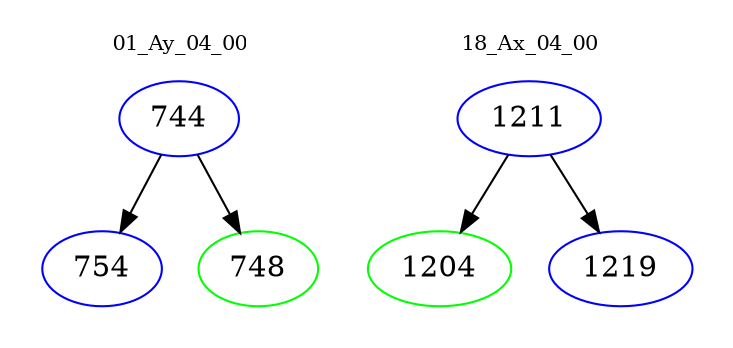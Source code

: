 digraph{
subgraph cluster_0 {
color = white
label = "01_Ay_04_00";
fontsize=10;
T0_744 [label="744", color="blue"]
T0_744 -> T0_754 [color="black"]
T0_754 [label="754", color="blue"]
T0_744 -> T0_748 [color="black"]
T0_748 [label="748", color="green"]
}
subgraph cluster_1 {
color = white
label = "18_Ax_04_00";
fontsize=10;
T1_1211 [label="1211", color="blue"]
T1_1211 -> T1_1204 [color="black"]
T1_1204 [label="1204", color="green"]
T1_1211 -> T1_1219 [color="black"]
T1_1219 [label="1219", color="blue"]
}
}
